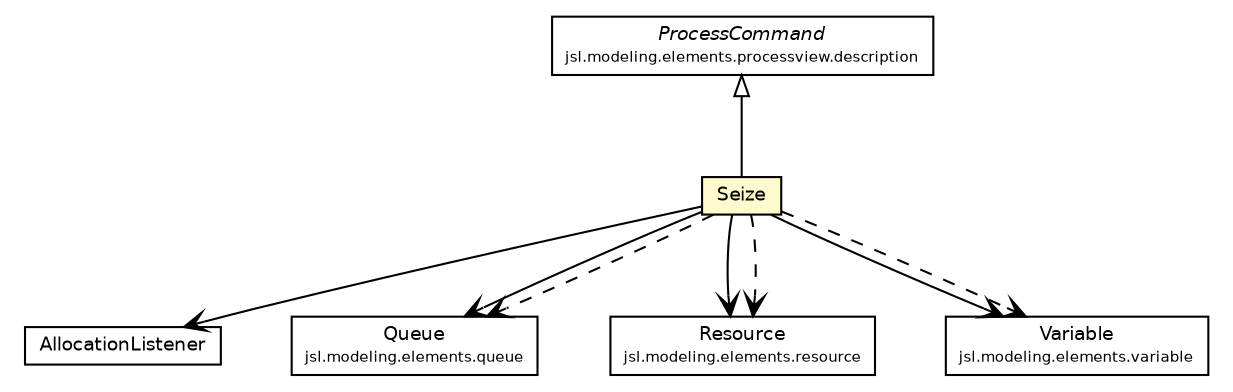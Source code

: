 #!/usr/local/bin/dot
#
# Class diagram 
# Generated by UMLGraph version 5.4 (http://www.umlgraph.org/)
#

digraph G {
	edge [fontname="Helvetica",fontsize=10,labelfontname="Helvetica",labelfontsize=10];
	node [fontname="Helvetica",fontsize=10,shape=plaintext];
	nodesep=0.25;
	ranksep=0.5;
	// jsl.modeling.elements.processview.description.ProcessCommand
	c194589 [label=<<table title="jsl.modeling.elements.processview.description.ProcessCommand" border="0" cellborder="1" cellspacing="0" cellpadding="2" port="p" href="../ProcessCommand.html">
		<tr><td><table border="0" cellspacing="0" cellpadding="1">
<tr><td align="center" balign="center"><font face="Helvetica-Oblique"> ProcessCommand </font></td></tr>
<tr><td align="center" balign="center"><font point-size="7.0"> jsl.modeling.elements.processview.description </font></td></tr>
		</table></td></tr>
		</table>>, URL="../ProcessCommand.html", fontname="Helvetica", fontcolor="black", fontsize=9.0];
	// jsl.modeling.elements.processview.description.commands.Seize
	c194594 [label=<<table title="jsl.modeling.elements.processview.description.commands.Seize" border="0" cellborder="1" cellspacing="0" cellpadding="2" port="p" bgcolor="lemonChiffon" href="./Seize.html">
		<tr><td><table border="0" cellspacing="0" cellpadding="1">
<tr><td align="center" balign="center"> Seize </td></tr>
		</table></td></tr>
		</table>>, URL="./Seize.html", fontname="Helvetica", fontcolor="black", fontsize=9.0];
	// jsl.modeling.elements.processview.description.commands.Seize.AllocationListener
	c194595 [label=<<table title="jsl.modeling.elements.processview.description.commands.Seize.AllocationListener" border="0" cellborder="1" cellspacing="0" cellpadding="2" port="p" href="./Seize.AllocationListener.html">
		<tr><td><table border="0" cellspacing="0" cellpadding="1">
<tr><td align="center" balign="center"> AllocationListener </td></tr>
		</table></td></tr>
		</table>>, URL="./Seize.AllocationListener.html", fontname="Helvetica", fontcolor="black", fontsize=9.0];
	// jsl.modeling.elements.queue.Queue
	c194605 [label=<<table title="jsl.modeling.elements.queue.Queue" border="0" cellborder="1" cellspacing="0" cellpadding="2" port="p" href="../../../queue/Queue.html">
		<tr><td><table border="0" cellspacing="0" cellpadding="1">
<tr><td align="center" balign="center"> Queue </td></tr>
<tr><td align="center" balign="center"><font point-size="7.0"> jsl.modeling.elements.queue </font></td></tr>
		</table></td></tr>
		</table>>, URL="../../../queue/Queue.html", fontname="Helvetica", fontcolor="black", fontsize=9.0];
	// jsl.modeling.elements.resource.Resource
	c194638 [label=<<table title="jsl.modeling.elements.resource.Resource" border="0" cellborder="1" cellspacing="0" cellpadding="2" port="p" href="../../../resource/Resource.html">
		<tr><td><table border="0" cellspacing="0" cellpadding="1">
<tr><td align="center" balign="center"> Resource </td></tr>
<tr><td align="center" balign="center"><font point-size="7.0"> jsl.modeling.elements.resource </font></td></tr>
		</table></td></tr>
		</table>>, URL="../../../resource/Resource.html", fontname="Helvetica", fontcolor="black", fontsize=9.0];
	// jsl.modeling.elements.variable.Variable
	c194756 [label=<<table title="jsl.modeling.elements.variable.Variable" border="0" cellborder="1" cellspacing="0" cellpadding="2" port="p" href="../../../variable/Variable.html">
		<tr><td><table border="0" cellspacing="0" cellpadding="1">
<tr><td align="center" balign="center"> Variable </td></tr>
<tr><td align="center" balign="center"><font point-size="7.0"> jsl.modeling.elements.variable </font></td></tr>
		</table></td></tr>
		</table>>, URL="../../../variable/Variable.html", fontname="Helvetica", fontcolor="black", fontsize=9.0];
	//jsl.modeling.elements.processview.description.commands.Seize extends jsl.modeling.elements.processview.description.ProcessCommand
	c194589:p -> c194594:p [dir=back,arrowtail=empty];
	// jsl.modeling.elements.processview.description.commands.Seize NAVASSOC jsl.modeling.elements.variable.Variable
	c194594:p -> c194756:p [taillabel="", label="", headlabel="", fontname="Helvetica", fontcolor="black", fontsize=10.0, color="black", arrowhead=open];
	// jsl.modeling.elements.processview.description.commands.Seize NAVASSOC jsl.modeling.elements.resource.Resource
	c194594:p -> c194638:p [taillabel="", label="", headlabel="", fontname="Helvetica", fontcolor="black", fontsize=10.0, color="black", arrowhead=open];
	// jsl.modeling.elements.processview.description.commands.Seize NAVASSOC jsl.modeling.elements.queue.Queue
	c194594:p -> c194605:p [taillabel="", label="", headlabel="", fontname="Helvetica", fontcolor="black", fontsize=10.0, color="black", arrowhead=open];
	// jsl.modeling.elements.processview.description.commands.Seize NAVASSOC jsl.modeling.elements.processview.description.commands.Seize.AllocationListener
	c194594:p -> c194595:p [taillabel="", label="", headlabel="", fontname="Helvetica", fontcolor="black", fontsize=10.0, color="black", arrowhead=open];
	// jsl.modeling.elements.processview.description.commands.Seize DEPEND jsl.modeling.elements.variable.Variable
	c194594:p -> c194756:p [taillabel="", label="", headlabel="", fontname="Helvetica", fontcolor="black", fontsize=10.0, color="black", arrowhead=open, style=dashed];
	// jsl.modeling.elements.processview.description.commands.Seize DEPEND jsl.modeling.elements.queue.Queue
	c194594:p -> c194605:p [taillabel="", label="", headlabel="", fontname="Helvetica", fontcolor="black", fontsize=10.0, color="black", arrowhead=open, style=dashed];
	// jsl.modeling.elements.processview.description.commands.Seize DEPEND jsl.modeling.elements.resource.Resource
	c194594:p -> c194638:p [taillabel="", label="", headlabel="", fontname="Helvetica", fontcolor="black", fontsize=10.0, color="black", arrowhead=open, style=dashed];
}

